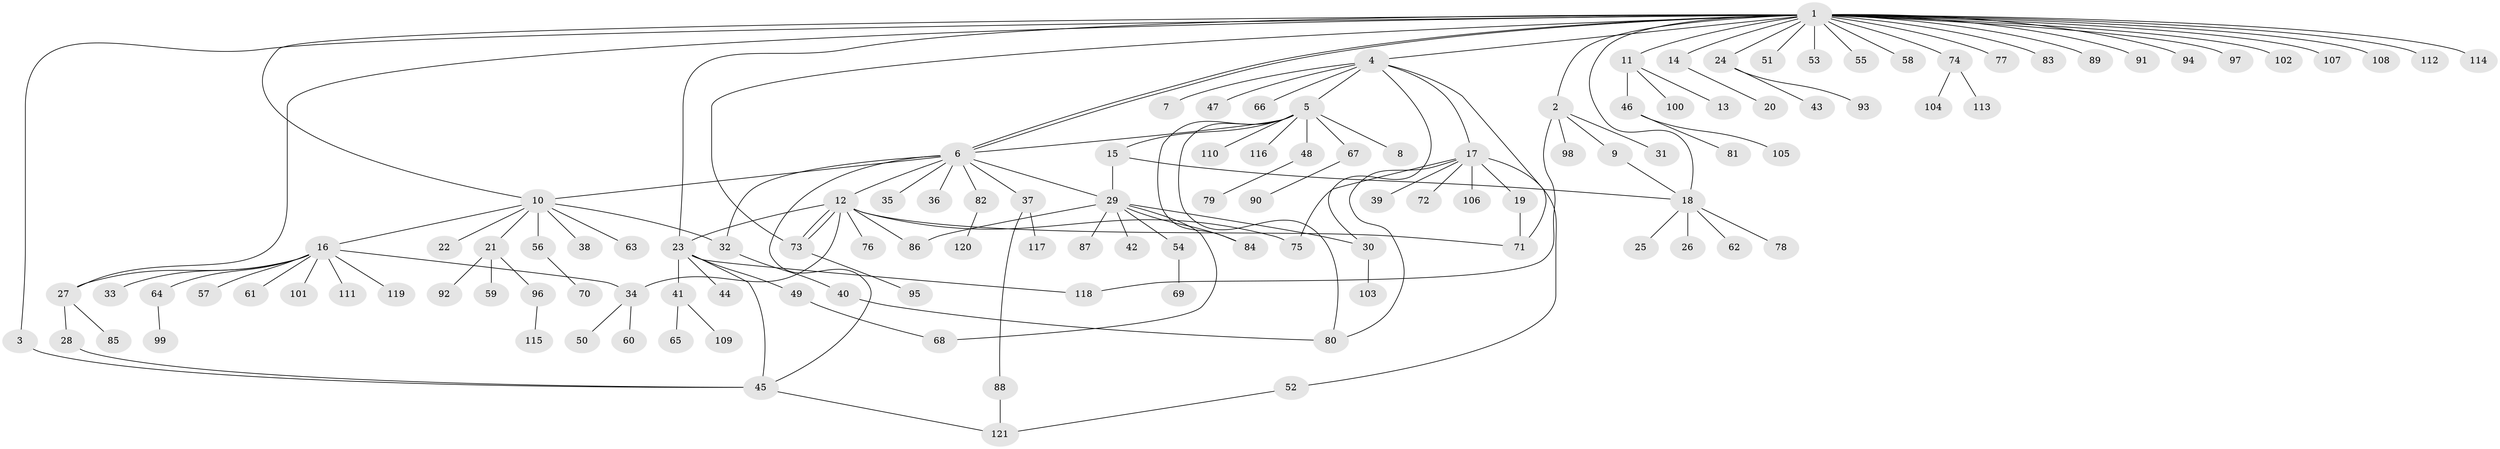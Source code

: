 // coarse degree distribution, {1: 0.8666666666666667, 2: 0.06666666666666667, 16: 0.016666666666666666, 10: 0.016666666666666666, 22: 0.016666666666666666, 18: 0.016666666666666666}
// Generated by graph-tools (version 1.1) at 2025/50/03/04/25 21:50:51]
// undirected, 121 vertices, 147 edges
graph export_dot {
graph [start="1"]
  node [color=gray90,style=filled];
  1;
  2;
  3;
  4;
  5;
  6;
  7;
  8;
  9;
  10;
  11;
  12;
  13;
  14;
  15;
  16;
  17;
  18;
  19;
  20;
  21;
  22;
  23;
  24;
  25;
  26;
  27;
  28;
  29;
  30;
  31;
  32;
  33;
  34;
  35;
  36;
  37;
  38;
  39;
  40;
  41;
  42;
  43;
  44;
  45;
  46;
  47;
  48;
  49;
  50;
  51;
  52;
  53;
  54;
  55;
  56;
  57;
  58;
  59;
  60;
  61;
  62;
  63;
  64;
  65;
  66;
  67;
  68;
  69;
  70;
  71;
  72;
  73;
  74;
  75;
  76;
  77;
  78;
  79;
  80;
  81;
  82;
  83;
  84;
  85;
  86;
  87;
  88;
  89;
  90;
  91;
  92;
  93;
  94;
  95;
  96;
  97;
  98;
  99;
  100;
  101;
  102;
  103;
  104;
  105;
  106;
  107;
  108;
  109;
  110;
  111;
  112;
  113;
  114;
  115;
  116;
  117;
  118;
  119;
  120;
  121;
  1 -- 2;
  1 -- 3;
  1 -- 4;
  1 -- 6;
  1 -- 6;
  1 -- 10;
  1 -- 11;
  1 -- 14;
  1 -- 18;
  1 -- 23;
  1 -- 24;
  1 -- 27;
  1 -- 51;
  1 -- 53;
  1 -- 55;
  1 -- 58;
  1 -- 73;
  1 -- 74;
  1 -- 77;
  1 -- 83;
  1 -- 89;
  1 -- 91;
  1 -- 94;
  1 -- 97;
  1 -- 102;
  1 -- 107;
  1 -- 108;
  1 -- 112;
  1 -- 114;
  2 -- 9;
  2 -- 31;
  2 -- 98;
  2 -- 118;
  3 -- 45;
  4 -- 5;
  4 -- 7;
  4 -- 17;
  4 -- 30;
  4 -- 47;
  4 -- 66;
  4 -- 71;
  5 -- 6;
  5 -- 8;
  5 -- 15;
  5 -- 48;
  5 -- 67;
  5 -- 80;
  5 -- 84;
  5 -- 110;
  5 -- 116;
  6 -- 10;
  6 -- 12;
  6 -- 29;
  6 -- 32;
  6 -- 35;
  6 -- 36;
  6 -- 37;
  6 -- 45;
  6 -- 82;
  9 -- 18;
  10 -- 16;
  10 -- 21;
  10 -- 22;
  10 -- 32;
  10 -- 38;
  10 -- 56;
  10 -- 63;
  11 -- 13;
  11 -- 46;
  11 -- 100;
  12 -- 23;
  12 -- 34;
  12 -- 71;
  12 -- 73;
  12 -- 73;
  12 -- 75;
  12 -- 76;
  12 -- 86;
  14 -- 20;
  15 -- 18;
  15 -- 29;
  16 -- 27;
  16 -- 33;
  16 -- 34;
  16 -- 57;
  16 -- 61;
  16 -- 64;
  16 -- 101;
  16 -- 111;
  16 -- 119;
  17 -- 19;
  17 -- 39;
  17 -- 52;
  17 -- 72;
  17 -- 75;
  17 -- 80;
  17 -- 106;
  18 -- 25;
  18 -- 26;
  18 -- 62;
  18 -- 78;
  19 -- 71;
  21 -- 59;
  21 -- 92;
  21 -- 96;
  23 -- 41;
  23 -- 44;
  23 -- 45;
  23 -- 49;
  23 -- 118;
  24 -- 43;
  24 -- 93;
  27 -- 28;
  27 -- 85;
  28 -- 45;
  29 -- 30;
  29 -- 42;
  29 -- 54;
  29 -- 68;
  29 -- 84;
  29 -- 86;
  29 -- 87;
  30 -- 103;
  32 -- 40;
  34 -- 50;
  34 -- 60;
  37 -- 88;
  37 -- 117;
  40 -- 80;
  41 -- 65;
  41 -- 109;
  45 -- 121;
  46 -- 81;
  46 -- 105;
  48 -- 79;
  49 -- 68;
  52 -- 121;
  54 -- 69;
  56 -- 70;
  64 -- 99;
  67 -- 90;
  73 -- 95;
  74 -- 104;
  74 -- 113;
  82 -- 120;
  88 -- 121;
  96 -- 115;
}
